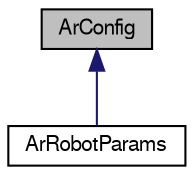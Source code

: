 digraph G
{
  edge [fontname="FreeSans",fontsize=10,labelfontname="FreeSans",labelfontsize=10];
  node [fontname="FreeSans",fontsize=10,shape=record];
  Node1 [label="ArConfig",height=0.2,width=0.4,color="black", fillcolor="grey75", style="filled" fontcolor="black"];
  Node1 -> Node2 [dir=back,color="midnightblue",fontsize=10,style="solid",fontname="FreeSans"];
  Node2 [label="ArRobotParams",height=0.2,width=0.4,color="black", fillcolor="white", style="filled",URL="$classArRobotParams.html",tooltip="Stores parameters read from the robot&#39;s parameter files."];
}
